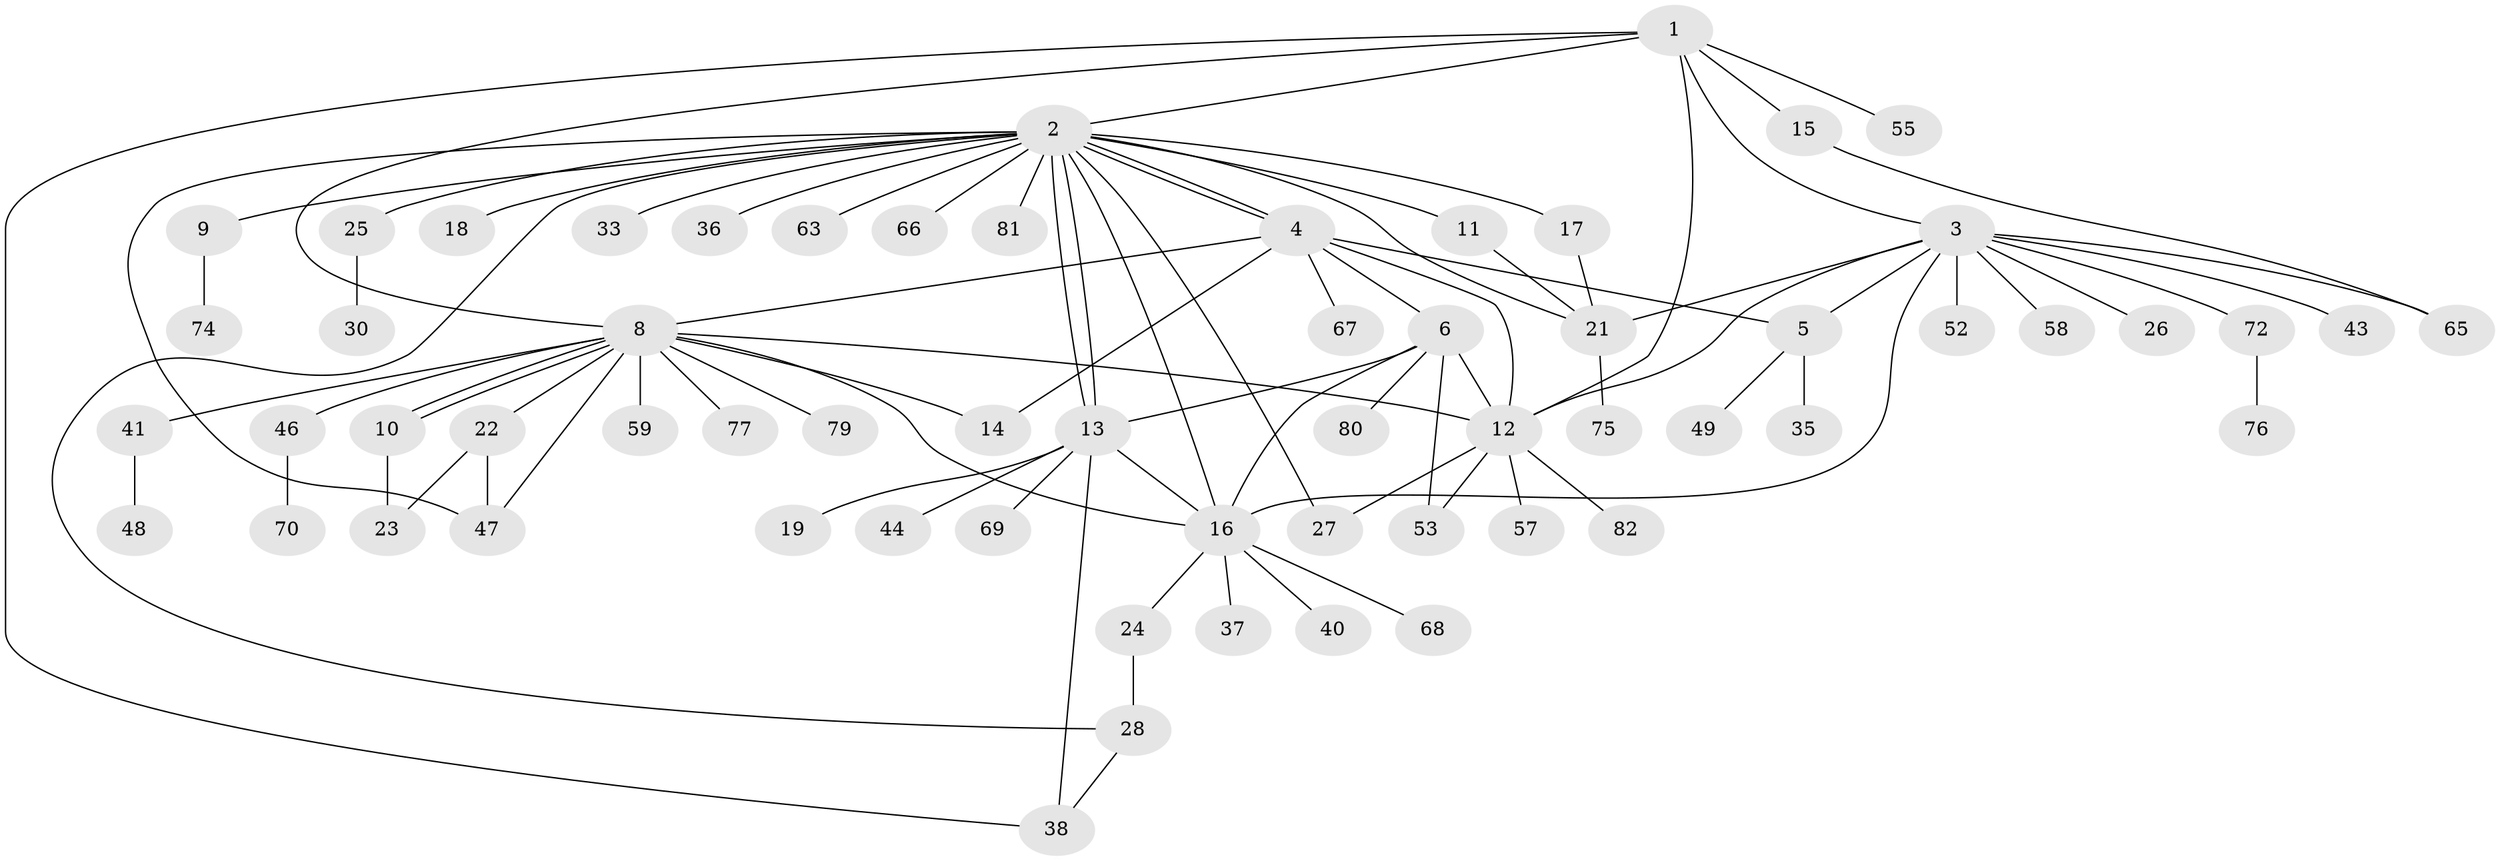 // Generated by graph-tools (version 1.1) at 2025/51/02/27/25 19:51:54]
// undirected, 62 vertices, 88 edges
graph export_dot {
graph [start="1"]
  node [color=gray90,style=filled];
  1 [super="+7"];
  2 [super="+50"];
  3 [super="+73"];
  4 [super="+60"];
  5 [super="+29"];
  6 [super="+56"];
  8 [super="+20"];
  9 [super="+71"];
  10;
  11 [super="+45"];
  12 [super="+78"];
  13 [super="+64"];
  14;
  15 [super="+39"];
  16 [super="+31"];
  17;
  18;
  19;
  21 [super="+51"];
  22 [super="+32"];
  23 [super="+54"];
  24;
  25;
  26;
  27;
  28;
  30 [super="+34"];
  33 [super="+42"];
  35 [super="+62"];
  36;
  37;
  38 [super="+61"];
  40;
  41;
  43;
  44;
  46;
  47;
  48;
  49;
  52;
  53;
  55;
  57;
  58;
  59;
  63;
  65;
  66;
  67;
  68;
  69;
  70;
  72;
  74;
  75;
  76;
  77;
  79;
  80;
  81;
  82;
  1 -- 2;
  1 -- 3;
  1 -- 8;
  1 -- 15;
  1 -- 38;
  1 -- 55;
  1 -- 12;
  2 -- 4;
  2 -- 4;
  2 -- 9;
  2 -- 11;
  2 -- 13;
  2 -- 13;
  2 -- 16;
  2 -- 17;
  2 -- 18;
  2 -- 21;
  2 -- 25;
  2 -- 27;
  2 -- 28;
  2 -- 33;
  2 -- 36;
  2 -- 47;
  2 -- 63;
  2 -- 66;
  2 -- 81;
  3 -- 5;
  3 -- 12;
  3 -- 16;
  3 -- 26;
  3 -- 43;
  3 -- 52;
  3 -- 58;
  3 -- 65;
  3 -- 72;
  3 -- 21;
  4 -- 5;
  4 -- 6;
  4 -- 8;
  4 -- 12;
  4 -- 14;
  4 -- 67;
  5 -- 35;
  5 -- 49;
  6 -- 13;
  6 -- 12;
  6 -- 16 [weight=2];
  6 -- 80;
  6 -- 53;
  8 -- 10;
  8 -- 10;
  8 -- 12 [weight=2];
  8 -- 14;
  8 -- 16;
  8 -- 22;
  8 -- 41;
  8 -- 46;
  8 -- 47;
  8 -- 59;
  8 -- 77;
  8 -- 79;
  9 -- 74;
  10 -- 23;
  11 -- 21;
  12 -- 27;
  12 -- 53;
  12 -- 57;
  12 -- 82;
  13 -- 16;
  13 -- 19;
  13 -- 44;
  13 -- 69;
  13 -- 38;
  15 -- 65;
  16 -- 24;
  16 -- 37;
  16 -- 40;
  16 -- 68;
  17 -- 21;
  21 -- 75;
  22 -- 47;
  22 -- 23;
  24 -- 28;
  25 -- 30;
  28 -- 38;
  41 -- 48;
  46 -- 70;
  72 -- 76;
}
